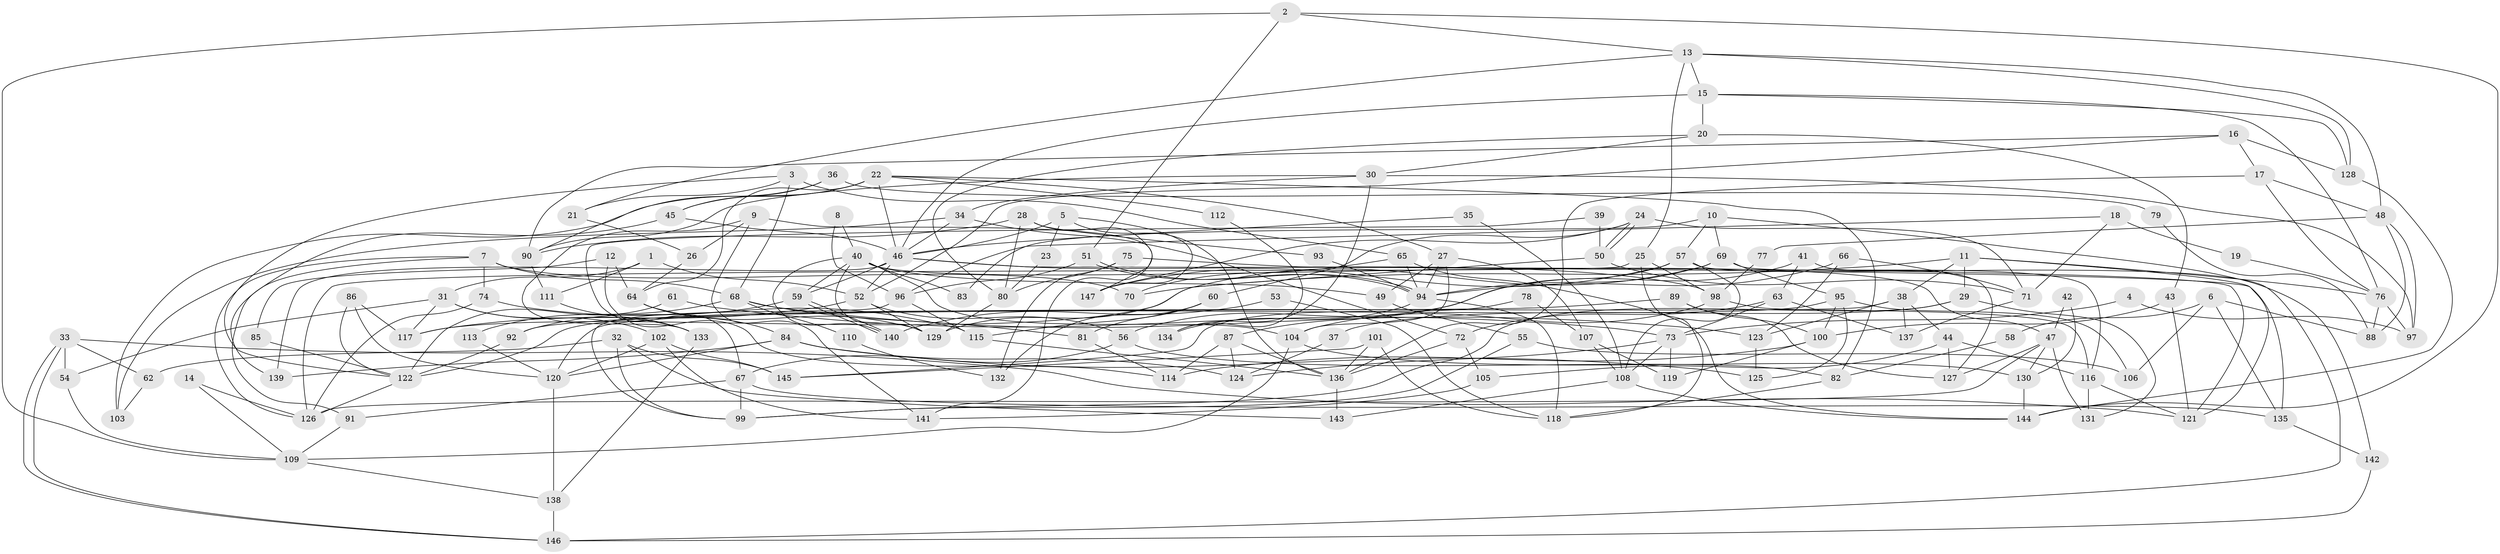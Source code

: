 // coarse degree distribution, {3: 0.044444444444444446, 8: 0.13333333333333333, 7: 0.13333333333333333, 4: 0.1111111111111111, 10: 0.022222222222222223, 6: 0.2222222222222222, 5: 0.13333333333333333, 9: 0.08888888888888889, 13: 0.022222222222222223, 14: 0.044444444444444446, 11: 0.022222222222222223, 12: 0.022222222222222223}
// Generated by graph-tools (version 1.1) at 2025/37/03/04/25 23:37:01]
// undirected, 147 vertices, 294 edges
graph export_dot {
  node [color=gray90,style=filled];
  1;
  2;
  3;
  4;
  5;
  6;
  7;
  8;
  9;
  10;
  11;
  12;
  13;
  14;
  15;
  16;
  17;
  18;
  19;
  20;
  21;
  22;
  23;
  24;
  25;
  26;
  27;
  28;
  29;
  30;
  31;
  32;
  33;
  34;
  35;
  36;
  37;
  38;
  39;
  40;
  41;
  42;
  43;
  44;
  45;
  46;
  47;
  48;
  49;
  50;
  51;
  52;
  53;
  54;
  55;
  56;
  57;
  58;
  59;
  60;
  61;
  62;
  63;
  64;
  65;
  66;
  67;
  68;
  69;
  70;
  71;
  72;
  73;
  74;
  75;
  76;
  77;
  78;
  79;
  80;
  81;
  82;
  83;
  84;
  85;
  86;
  87;
  88;
  89;
  90;
  91;
  92;
  93;
  94;
  95;
  96;
  97;
  98;
  99;
  100;
  101;
  102;
  103;
  104;
  105;
  106;
  107;
  108;
  109;
  110;
  111;
  112;
  113;
  114;
  115;
  116;
  117;
  118;
  119;
  120;
  121;
  122;
  123;
  124;
  125;
  126;
  127;
  128;
  129;
  130;
  131;
  132;
  133;
  134;
  135;
  136;
  137;
  138;
  139;
  140;
  141;
  142;
  143;
  144;
  145;
  146;
  147;
  1 -- 52;
  1 -- 111;
  1 -- 31;
  2 -- 144;
  2 -- 13;
  2 -- 51;
  2 -- 109;
  3 -- 68;
  3 -- 122;
  3 -- 21;
  3 -- 65;
  4 -- 97;
  4 -- 73;
  5 -- 136;
  5 -- 46;
  5 -- 23;
  5 -- 147;
  6 -- 135;
  6 -- 88;
  6 -- 58;
  6 -- 106;
  7 -- 126;
  7 -- 70;
  7 -- 68;
  7 -- 74;
  7 -- 91;
  8 -- 96;
  8 -- 40;
  9 -- 26;
  9 -- 133;
  9 -- 141;
  9 -- 147;
  10 -- 57;
  10 -- 69;
  10 -- 83;
  10 -- 142;
  11 -- 121;
  11 -- 76;
  11 -- 29;
  11 -- 38;
  11 -- 70;
  12 -- 64;
  12 -- 114;
  12 -- 85;
  13 -- 128;
  13 -- 25;
  13 -- 15;
  13 -- 21;
  13 -- 48;
  14 -- 109;
  14 -- 126;
  15 -- 46;
  15 -- 20;
  15 -- 76;
  15 -- 128;
  16 -- 17;
  16 -- 128;
  16 -- 52;
  16 -- 90;
  17 -- 136;
  17 -- 48;
  17 -- 76;
  18 -- 96;
  18 -- 71;
  18 -- 19;
  19 -- 76;
  20 -- 80;
  20 -- 30;
  20 -- 43;
  21 -- 26;
  22 -- 46;
  22 -- 27;
  22 -- 45;
  22 -- 64;
  22 -- 82;
  22 -- 103;
  22 -- 112;
  23 -- 80;
  24 -- 147;
  24 -- 50;
  24 -- 50;
  24 -- 60;
  24 -- 71;
  25 -- 98;
  25 -- 126;
  25 -- 118;
  26 -- 64;
  27 -- 94;
  27 -- 49;
  27 -- 104;
  27 -- 107;
  28 -- 90;
  28 -- 141;
  28 -- 80;
  28 -- 93;
  29 -- 99;
  29 -- 37;
  29 -- 131;
  30 -- 34;
  30 -- 90;
  30 -- 97;
  30 -- 134;
  31 -- 54;
  31 -- 102;
  31 -- 117;
  31 -- 133;
  32 -- 99;
  32 -- 145;
  32 -- 62;
  32 -- 143;
  33 -- 146;
  33 -- 146;
  33 -- 121;
  33 -- 54;
  33 -- 62;
  34 -- 46;
  34 -- 103;
  34 -- 72;
  35 -- 108;
  35 -- 46;
  36 -- 90;
  36 -- 45;
  36 -- 79;
  37 -- 124;
  38 -- 137;
  38 -- 44;
  38 -- 120;
  38 -- 123;
  39 -- 50;
  39 -- 67;
  40 -- 104;
  40 -- 47;
  40 -- 49;
  40 -- 59;
  40 -- 83;
  40 -- 129;
  40 -- 140;
  41 -- 63;
  41 -- 127;
  41 -- 56;
  42 -- 130;
  42 -- 47;
  43 -- 121;
  43 -- 100;
  44 -- 116;
  44 -- 105;
  44 -- 127;
  45 -- 139;
  45 -- 46;
  46 -- 59;
  46 -- 52;
  46 -- 98;
  46 -- 121;
  46 -- 139;
  47 -- 131;
  47 -- 126;
  47 -- 127;
  47 -- 130;
  48 -- 97;
  48 -- 77;
  48 -- 88;
  49 -- 55;
  50 -- 129;
  50 -- 71;
  51 -- 94;
  51 -- 94;
  51 -- 96;
  52 -- 56;
  52 -- 117;
  52 -- 129;
  53 -- 118;
  53 -- 140;
  54 -- 109;
  55 -- 99;
  55 -- 106;
  56 -- 67;
  56 -- 82;
  57 -- 87;
  57 -- 147;
  57 -- 108;
  57 -- 146;
  58 -- 82;
  59 -- 140;
  59 -- 140;
  59 -- 92;
  60 -- 81;
  60 -- 115;
  60 -- 132;
  61 -- 122;
  61 -- 73;
  62 -- 103;
  63 -- 72;
  63 -- 73;
  63 -- 137;
  64 -- 129;
  64 -- 84;
  65 -- 94;
  65 -- 70;
  65 -- 144;
  66 -- 71;
  66 -- 94;
  66 -- 123;
  67 -- 91;
  67 -- 99;
  67 -- 135;
  68 -- 123;
  68 -- 81;
  68 -- 110;
  68 -- 113;
  69 -- 117;
  69 -- 94;
  69 -- 95;
  69 -- 116;
  71 -- 137;
  72 -- 105;
  72 -- 136;
  73 -- 119;
  73 -- 108;
  73 -- 124;
  74 -- 115;
  74 -- 126;
  75 -- 80;
  75 -- 135;
  75 -- 132;
  76 -- 88;
  76 -- 97;
  77 -- 98;
  78 -- 145;
  78 -- 107;
  79 -- 88;
  80 -- 129;
  81 -- 114;
  82 -- 118;
  84 -- 125;
  84 -- 120;
  84 -- 124;
  84 -- 139;
  85 -- 122;
  86 -- 120;
  86 -- 117;
  86 -- 122;
  87 -- 136;
  87 -- 124;
  87 -- 114;
  89 -- 127;
  89 -- 100;
  89 -- 92;
  90 -- 111;
  91 -- 109;
  92 -- 122;
  93 -- 94;
  94 -- 118;
  94 -- 134;
  95 -- 122;
  95 -- 100;
  95 -- 106;
  95 -- 125;
  96 -- 115;
  96 -- 99;
  98 -- 104;
  98 -- 116;
  100 -- 114;
  100 -- 119;
  101 -- 118;
  101 -- 136;
  101 -- 145;
  102 -- 120;
  102 -- 141;
  102 -- 145;
  104 -- 109;
  104 -- 130;
  105 -- 141;
  107 -- 108;
  107 -- 119;
  108 -- 144;
  108 -- 143;
  109 -- 138;
  110 -- 132;
  111 -- 133;
  112 -- 134;
  113 -- 120;
  115 -- 136;
  116 -- 121;
  116 -- 131;
  120 -- 138;
  122 -- 126;
  123 -- 125;
  128 -- 144;
  130 -- 144;
  133 -- 138;
  135 -- 142;
  136 -- 143;
  138 -- 146;
  142 -- 146;
}
